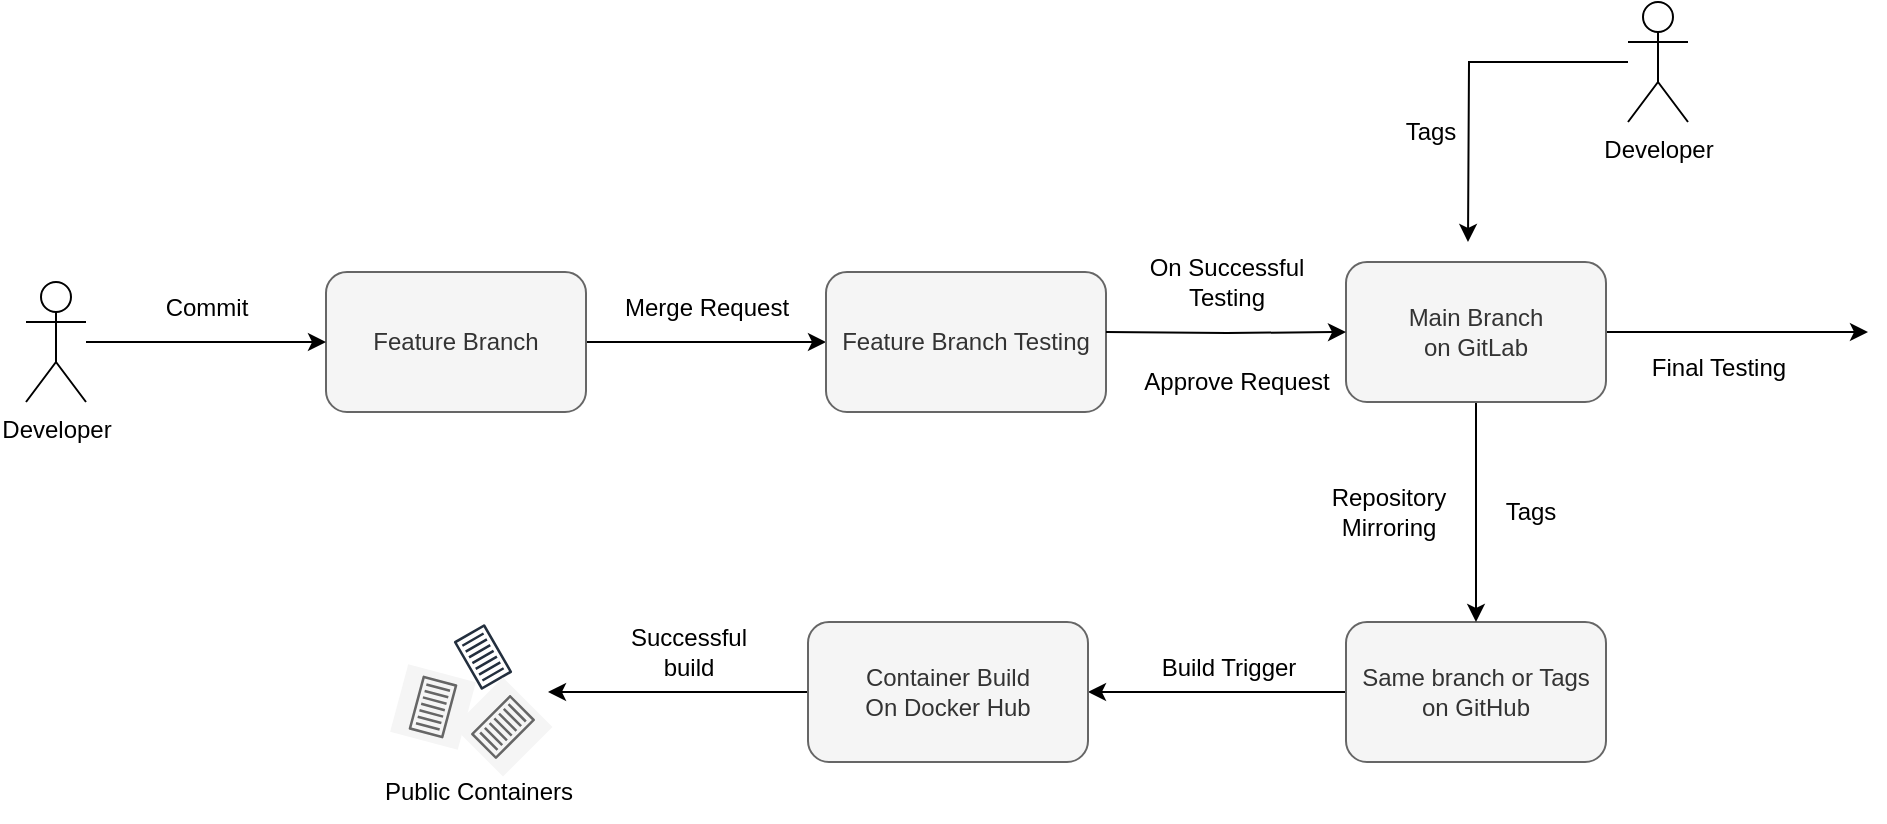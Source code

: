 <mxfile version="21.8.2" type="github">
  <diagram id="C5RBs43oDa-KdzZeNtuy" name="Page-1">
    <mxGraphModel dx="1265" dy="1181" grid="1" gridSize="10" guides="1" tooltips="1" connect="1" arrows="1" fold="1" page="1" pageScale="1" pageWidth="827" pageHeight="1169" math="0" shadow="0">
      <root>
        <mxCell id="WIyWlLk6GJQsqaUBKTNV-0" />
        <mxCell id="WIyWlLk6GJQsqaUBKTNV-1" parent="WIyWlLk6GJQsqaUBKTNV-0" />
        <mxCell id="lafu-8u6CkAGSdWoY5E3-2" style="edgeStyle=orthogonalEdgeStyle;rounded=0;orthogonalLoop=1;jettySize=auto;html=1;entryX=0;entryY=0.5;entryDx=0;entryDy=0;" edge="1" parent="WIyWlLk6GJQsqaUBKTNV-1" source="WIyWlLk6GJQsqaUBKTNV-3" target="WIyWlLk6GJQsqaUBKTNV-11">
          <mxGeometry relative="1" as="geometry" />
        </mxCell>
        <mxCell id="WIyWlLk6GJQsqaUBKTNV-3" value="Feature Branch" style="rounded=1;whiteSpace=wrap;html=1;fontSize=12;glass=0;strokeWidth=1;shadow=0;fillColor=#f5f5f5;fontColor=#333333;strokeColor=#666666;" parent="WIyWlLk6GJQsqaUBKTNV-1" vertex="1">
          <mxGeometry x="169" y="185" width="130" height="70" as="geometry" />
        </mxCell>
        <mxCell id="WIyWlLk6GJQsqaUBKTNV-11" value="Feature Branch Testing" style="rounded=1;whiteSpace=wrap;html=1;fontSize=12;glass=0;strokeWidth=1;shadow=0;fillColor=#f5f5f5;fontColor=#333333;strokeColor=#666666;" parent="WIyWlLk6GJQsqaUBKTNV-1" vertex="1">
          <mxGeometry x="419" y="185" width="140" height="70" as="geometry" />
        </mxCell>
        <mxCell id="lafu-8u6CkAGSdWoY5E3-8" style="edgeStyle=orthogonalEdgeStyle;rounded=0;orthogonalLoop=1;jettySize=auto;html=1;entryX=0;entryY=0.5;entryDx=0;entryDy=0;" edge="1" parent="WIyWlLk6GJQsqaUBKTNV-1" source="lafu-8u6CkAGSdWoY5E3-0" target="WIyWlLk6GJQsqaUBKTNV-3">
          <mxGeometry relative="1" as="geometry" />
        </mxCell>
        <mxCell id="lafu-8u6CkAGSdWoY5E3-0" value="Developer" style="shape=umlActor;verticalLabelPosition=bottom;verticalAlign=top;html=1;outlineConnect=0;" vertex="1" parent="WIyWlLk6GJQsqaUBKTNV-1">
          <mxGeometry x="19" y="190" width="30" height="60" as="geometry" />
        </mxCell>
        <mxCell id="lafu-8u6CkAGSdWoY5E3-3" value="Merge Request" style="text;html=1;align=center;verticalAlign=middle;resizable=0;points=[];autosize=1;strokeColor=none;fillColor=none;" vertex="1" parent="WIyWlLk6GJQsqaUBKTNV-1">
          <mxGeometry x="304" y="188" width="110" height="30" as="geometry" />
        </mxCell>
        <mxCell id="lafu-8u6CkAGSdWoY5E3-4" value="Commit" style="text;html=1;align=center;verticalAlign=middle;resizable=0;points=[];autosize=1;strokeColor=none;fillColor=none;" vertex="1" parent="WIyWlLk6GJQsqaUBKTNV-1">
          <mxGeometry x="79" y="188" width="60" height="30" as="geometry" />
        </mxCell>
        <mxCell id="lafu-8u6CkAGSdWoY5E3-36" style="edgeStyle=orthogonalEdgeStyle;rounded=0;orthogonalLoop=1;jettySize=auto;html=1;entryX=1;entryY=0.5;entryDx=0;entryDy=0;" edge="1" parent="WIyWlLk6GJQsqaUBKTNV-1" source="lafu-8u6CkAGSdWoY5E3-11" target="lafu-8u6CkAGSdWoY5E3-22">
          <mxGeometry relative="1" as="geometry" />
        </mxCell>
        <mxCell id="lafu-8u6CkAGSdWoY5E3-11" value="Same branch or Tags&lt;br&gt;on GitHub" style="rounded=1;whiteSpace=wrap;html=1;fontSize=12;glass=0;strokeWidth=1;shadow=0;fillColor=#f5f5f5;fontColor=#333333;strokeColor=#666666;" vertex="1" parent="WIyWlLk6GJQsqaUBKTNV-1">
          <mxGeometry x="679" y="360" width="130" height="70" as="geometry" />
        </mxCell>
        <mxCell id="lafu-8u6CkAGSdWoY5E3-13" value="Repository &lt;br&gt;Mirroring" style="text;html=1;align=center;verticalAlign=middle;resizable=0;points=[];autosize=1;strokeColor=none;fillColor=none;" vertex="1" parent="WIyWlLk6GJQsqaUBKTNV-1">
          <mxGeometry x="660" y="285" width="80" height="40" as="geometry" />
        </mxCell>
        <mxCell id="lafu-8u6CkAGSdWoY5E3-27" style="edgeStyle=orthogonalEdgeStyle;rounded=0;orthogonalLoop=1;jettySize=auto;html=1;entryX=0.5;entryY=0;entryDx=0;entryDy=0;" edge="1" parent="WIyWlLk6GJQsqaUBKTNV-1" source="lafu-8u6CkAGSdWoY5E3-21" target="lafu-8u6CkAGSdWoY5E3-11">
          <mxGeometry relative="1" as="geometry" />
        </mxCell>
        <mxCell id="lafu-8u6CkAGSdWoY5E3-48" style="edgeStyle=orthogonalEdgeStyle;rounded=0;orthogonalLoop=1;jettySize=auto;html=1;" edge="1" parent="WIyWlLk6GJQsqaUBKTNV-1" source="lafu-8u6CkAGSdWoY5E3-21">
          <mxGeometry relative="1" as="geometry">
            <mxPoint x="940" y="215" as="targetPoint" />
          </mxGeometry>
        </mxCell>
        <mxCell id="lafu-8u6CkAGSdWoY5E3-21" value="Main Branch&lt;br style=&quot;border-color: var(--border-color);&quot;&gt;on GitLab" style="rounded=1;whiteSpace=wrap;html=1;fontSize=12;glass=0;strokeWidth=1;shadow=0;fillColor=#f5f5f5;fontColor=#333333;strokeColor=#666666;" vertex="1" parent="WIyWlLk6GJQsqaUBKTNV-1">
          <mxGeometry x="679" y="180" width="130" height="70" as="geometry" />
        </mxCell>
        <mxCell id="lafu-8u6CkAGSdWoY5E3-42" style="edgeStyle=orthogonalEdgeStyle;rounded=0;orthogonalLoop=1;jettySize=auto;html=1;" edge="1" parent="WIyWlLk6GJQsqaUBKTNV-1" source="lafu-8u6CkAGSdWoY5E3-22">
          <mxGeometry relative="1" as="geometry">
            <mxPoint x="280" y="395" as="targetPoint" />
          </mxGeometry>
        </mxCell>
        <mxCell id="lafu-8u6CkAGSdWoY5E3-22" value="Container Build &lt;br&gt;On Docker Hub" style="rounded=1;whiteSpace=wrap;html=1;fontSize=12;glass=0;strokeWidth=1;shadow=0;fillColor=#f5f5f5;fontColor=#333333;strokeColor=#666666;" vertex="1" parent="WIyWlLk6GJQsqaUBKTNV-1">
          <mxGeometry x="410" y="360" width="140" height="70" as="geometry" />
        </mxCell>
        <mxCell id="lafu-8u6CkAGSdWoY5E3-23" style="edgeStyle=orthogonalEdgeStyle;rounded=0;orthogonalLoop=1;jettySize=auto;html=1;entryX=0;entryY=0.5;entryDx=0;entryDy=0;" edge="1" target="lafu-8u6CkAGSdWoY5E3-21" parent="WIyWlLk6GJQsqaUBKTNV-1">
          <mxGeometry relative="1" as="geometry">
            <mxPoint x="559" y="215" as="sourcePoint" />
          </mxGeometry>
        </mxCell>
        <mxCell id="lafu-8u6CkAGSdWoY5E3-25" value="On Successful&lt;br&gt;Testing" style="text;html=1;align=center;verticalAlign=middle;resizable=0;points=[];autosize=1;strokeColor=none;fillColor=none;" vertex="1" parent="WIyWlLk6GJQsqaUBKTNV-1">
          <mxGeometry x="569" y="170" width="100" height="40" as="geometry" />
        </mxCell>
        <mxCell id="lafu-8u6CkAGSdWoY5E3-28" value="Tags" style="text;html=1;align=center;verticalAlign=middle;resizable=0;points=[];autosize=1;strokeColor=none;fillColor=none;" vertex="1" parent="WIyWlLk6GJQsqaUBKTNV-1">
          <mxGeometry x="746" y="290" width="50" height="30" as="geometry" />
        </mxCell>
        <mxCell id="lafu-8u6CkAGSdWoY5E3-29" value="Approve Request" style="text;html=1;align=center;verticalAlign=middle;resizable=0;points=[];autosize=1;strokeColor=none;fillColor=none;" vertex="1" parent="WIyWlLk6GJQsqaUBKTNV-1">
          <mxGeometry x="564" y="225" width="120" height="30" as="geometry" />
        </mxCell>
        <mxCell id="lafu-8u6CkAGSdWoY5E3-33" style="edgeStyle=orthogonalEdgeStyle;rounded=0;orthogonalLoop=1;jettySize=auto;html=1;" edge="1" parent="WIyWlLk6GJQsqaUBKTNV-1" source="lafu-8u6CkAGSdWoY5E3-30">
          <mxGeometry relative="1" as="geometry">
            <mxPoint x="740" y="170" as="targetPoint" />
          </mxGeometry>
        </mxCell>
        <mxCell id="lafu-8u6CkAGSdWoY5E3-30" value="Developer" style="shape=umlActor;verticalLabelPosition=bottom;verticalAlign=top;html=1;outlineConnect=0;" vertex="1" parent="WIyWlLk6GJQsqaUBKTNV-1">
          <mxGeometry x="820" y="50" width="30" height="60" as="geometry" />
        </mxCell>
        <mxCell id="lafu-8u6CkAGSdWoY5E3-32" value="Tags" style="text;html=1;align=center;verticalAlign=middle;resizable=0;points=[];autosize=1;strokeColor=none;fillColor=none;" vertex="1" parent="WIyWlLk6GJQsqaUBKTNV-1">
          <mxGeometry x="696" y="100" width="50" height="30" as="geometry" />
        </mxCell>
        <mxCell id="lafu-8u6CkAGSdWoY5E3-37" value="Build Trigger" style="text;html=1;align=center;verticalAlign=middle;resizable=0;points=[];autosize=1;strokeColor=none;fillColor=none;" vertex="1" parent="WIyWlLk6GJQsqaUBKTNV-1">
          <mxGeometry x="575" y="368" width="90" height="30" as="geometry" />
        </mxCell>
        <mxCell id="lafu-8u6CkAGSdWoY5E3-39" value="" style="sketch=0;outlineConnect=0;fontColor=#232F3E;gradientColor=none;strokeColor=#232F3E;fillColor=#ffffff;dashed=0;verticalLabelPosition=bottom;verticalAlign=top;align=center;html=1;fontSize=12;fontStyle=0;aspect=fixed;shape=mxgraph.aws4.resourceIcon;resIcon=mxgraph.aws4.container_1;direction=south;rotation=-30;" vertex="1" parent="WIyWlLk6GJQsqaUBKTNV-1">
          <mxGeometry x="230" y="360" width="35" height="35" as="geometry" />
        </mxCell>
        <mxCell id="lafu-8u6CkAGSdWoY5E3-40" value="" style="sketch=0;outlineConnect=0;fontColor=#333333;strokeColor=#666666;fillColor=#f5f5f5;dashed=0;verticalLabelPosition=bottom;verticalAlign=top;align=center;html=1;fontSize=12;fontStyle=0;aspect=fixed;shape=mxgraph.aws4.resourceIcon;resIcon=mxgraph.aws4.container_1;direction=west;rotation=135;" vertex="1" parent="WIyWlLk6GJQsqaUBKTNV-1">
          <mxGeometry x="240" y="395" width="35" height="35" as="geometry" />
        </mxCell>
        <mxCell id="lafu-8u6CkAGSdWoY5E3-41" value="" style="sketch=0;outlineConnect=0;fontColor=#333333;strokeColor=#666666;fillColor=#f5f5f5;dashed=0;verticalLabelPosition=bottom;verticalAlign=top;align=center;html=1;fontSize=12;fontStyle=0;aspect=fixed;shape=mxgraph.aws4.resourceIcon;resIcon=mxgraph.aws4.container_1;direction=south;rotation=15;" vertex="1" parent="WIyWlLk6GJQsqaUBKTNV-1">
          <mxGeometry x="205" y="385" width="35" height="35" as="geometry" />
        </mxCell>
        <mxCell id="lafu-8u6CkAGSdWoY5E3-43" value="Public Containers" style="text;html=1;align=center;verticalAlign=middle;resizable=0;points=[];autosize=1;strokeColor=none;fillColor=none;" vertex="1" parent="WIyWlLk6GJQsqaUBKTNV-1">
          <mxGeometry x="185" y="430" width="120" height="30" as="geometry" />
        </mxCell>
        <mxCell id="lafu-8u6CkAGSdWoY5E3-44" value="Successful &lt;br&gt;build" style="text;html=1;align=center;verticalAlign=middle;resizable=0;points=[];autosize=1;strokeColor=none;fillColor=none;" vertex="1" parent="WIyWlLk6GJQsqaUBKTNV-1">
          <mxGeometry x="310" y="355" width="80" height="40" as="geometry" />
        </mxCell>
        <mxCell id="lafu-8u6CkAGSdWoY5E3-49" value="Final Testing" style="text;html=1;align=center;verticalAlign=middle;resizable=0;points=[];autosize=1;strokeColor=none;fillColor=none;" vertex="1" parent="WIyWlLk6GJQsqaUBKTNV-1">
          <mxGeometry x="820" y="218" width="90" height="30" as="geometry" />
        </mxCell>
      </root>
    </mxGraphModel>
  </diagram>
</mxfile>
